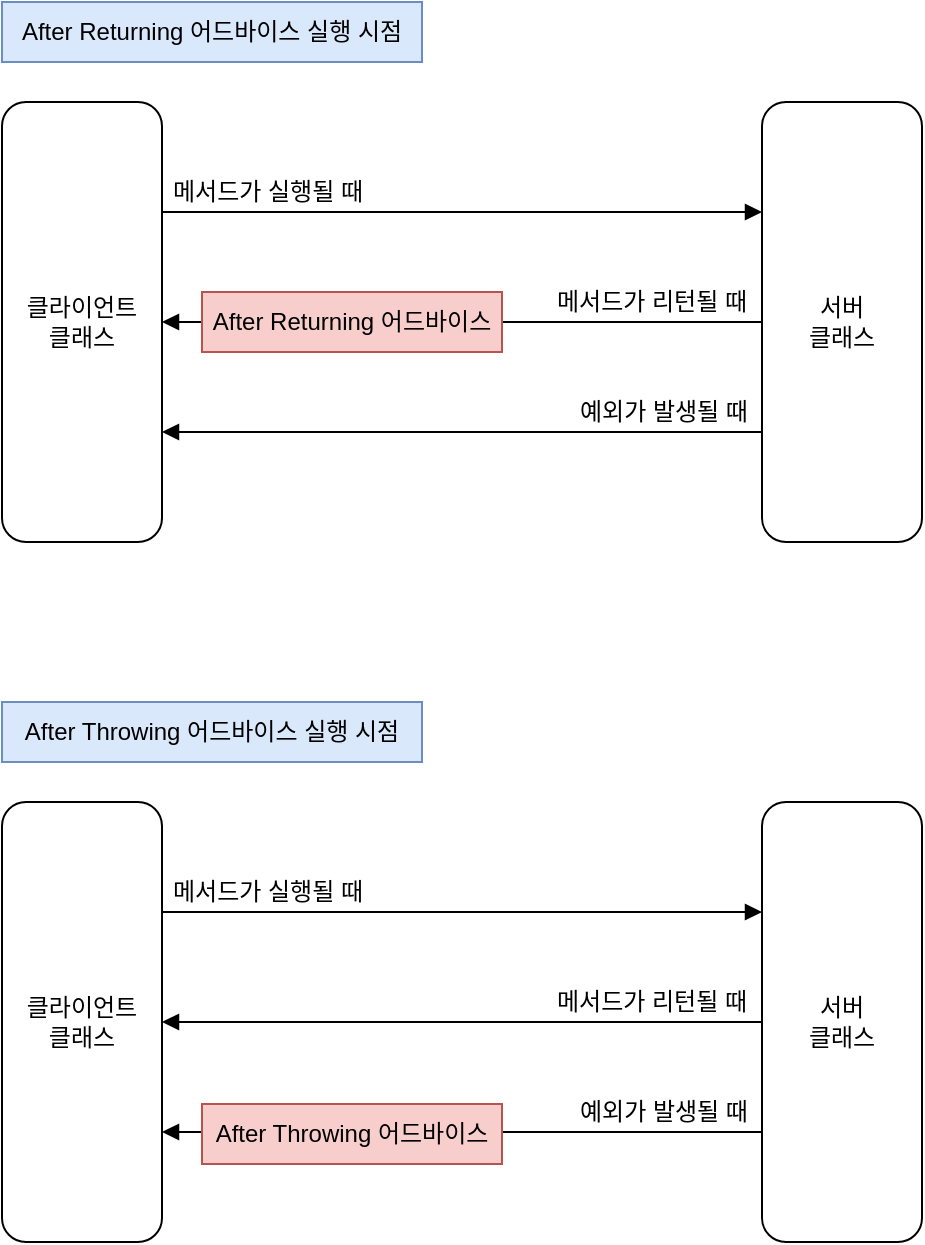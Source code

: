 <mxfile version="22.0.0" type="device">
  <diagram name="페이지-1" id="Z8DlbcTmISl2q6gprPQf">
    <mxGraphModel dx="1114" dy="894" grid="1" gridSize="10" guides="1" tooltips="1" connect="1" arrows="1" fold="1" page="1" pageScale="1" pageWidth="827" pageHeight="1169" math="0" shadow="0">
      <root>
        <mxCell id="0" />
        <mxCell id="1" parent="0" />
        <mxCell id="O1sdwsgHIT84tqkTw0ls-1" style="edgeStyle=orthogonalEdgeStyle;rounded=0;orthogonalLoop=1;jettySize=auto;html=1;exitX=1;exitY=0.25;exitDx=0;exitDy=0;entryX=0;entryY=0.25;entryDx=0;entryDy=0;endArrow=block;endFill=1;" edge="1" parent="1" source="O1sdwsgHIT84tqkTw0ls-3" target="O1sdwsgHIT84tqkTw0ls-5">
          <mxGeometry relative="1" as="geometry" />
        </mxCell>
        <mxCell id="O1sdwsgHIT84tqkTw0ls-2" style="edgeStyle=orthogonalEdgeStyle;rounded=0;orthogonalLoop=1;jettySize=auto;html=1;exitX=1;exitY=0.75;exitDx=0;exitDy=0;entryX=0;entryY=0.75;entryDx=0;entryDy=0;endArrow=none;endFill=0;startArrow=block;startFill=1;" edge="1" parent="1" source="O1sdwsgHIT84tqkTw0ls-3" target="O1sdwsgHIT84tqkTw0ls-5">
          <mxGeometry relative="1" as="geometry" />
        </mxCell>
        <mxCell id="O1sdwsgHIT84tqkTw0ls-3" value="클라이언트&lt;br&gt;클래스" style="rounded=1;whiteSpace=wrap;html=1;" vertex="1" parent="1">
          <mxGeometry x="120" y="80" width="80" height="220" as="geometry" />
        </mxCell>
        <mxCell id="O1sdwsgHIT84tqkTw0ls-4" style="edgeStyle=orthogonalEdgeStyle;rounded=0;orthogonalLoop=1;jettySize=auto;html=1;entryX=1;entryY=0.5;entryDx=0;entryDy=0;endArrow=block;endFill=1;" edge="1" parent="1" source="O1sdwsgHIT84tqkTw0ls-5" target="O1sdwsgHIT84tqkTw0ls-3">
          <mxGeometry relative="1" as="geometry" />
        </mxCell>
        <mxCell id="O1sdwsgHIT84tqkTw0ls-5" value="서버&lt;br&gt;클래스" style="rounded=1;whiteSpace=wrap;html=1;" vertex="1" parent="1">
          <mxGeometry x="500" y="80" width="80" height="220" as="geometry" />
        </mxCell>
        <mxCell id="O1sdwsgHIT84tqkTw0ls-6" value="메서드가 실행될 때" style="text;html=1;strokeColor=none;fillColor=none;align=center;verticalAlign=middle;whiteSpace=wrap;rounded=0;" vertex="1" parent="1">
          <mxGeometry x="198" y="115" width="110" height="20" as="geometry" />
        </mxCell>
        <mxCell id="O1sdwsgHIT84tqkTw0ls-7" value="메서드가 리턴될 때" style="text;html=1;strokeColor=none;fillColor=none;align=center;verticalAlign=middle;whiteSpace=wrap;rounded=0;" vertex="1" parent="1">
          <mxGeometry x="390" y="170" width="110" height="20" as="geometry" />
        </mxCell>
        <mxCell id="O1sdwsgHIT84tqkTw0ls-8" value="예외가 발생될 때" style="text;html=1;strokeColor=none;fillColor=none;align=center;verticalAlign=middle;whiteSpace=wrap;rounded=0;" vertex="1" parent="1">
          <mxGeometry x="396" y="225" width="110" height="20" as="geometry" />
        </mxCell>
        <mxCell id="O1sdwsgHIT84tqkTw0ls-17" value="After Returning 어드바이스 실행 시점" style="text;html=1;strokeColor=#6c8ebf;fillColor=#dae8fc;align=center;verticalAlign=middle;whiteSpace=wrap;rounded=0;" vertex="1" parent="1">
          <mxGeometry x="120" y="30" width="210" height="30" as="geometry" />
        </mxCell>
        <mxCell id="O1sdwsgHIT84tqkTw0ls-18" value="After Throwing 어드바이스 실행 시점" style="text;html=1;strokeColor=#6c8ebf;fillColor=#dae8fc;align=center;verticalAlign=middle;whiteSpace=wrap;rounded=0;" vertex="1" parent="1">
          <mxGeometry x="120" y="380" width="210" height="30" as="geometry" />
        </mxCell>
        <mxCell id="O1sdwsgHIT84tqkTw0ls-19" value="After Returning 어드바이스" style="text;html=1;strokeColor=#b85450;fillColor=#f8cecc;align=center;verticalAlign=middle;whiteSpace=wrap;rounded=0;" vertex="1" parent="1">
          <mxGeometry x="220" y="175" width="150" height="30" as="geometry" />
        </mxCell>
        <mxCell id="O1sdwsgHIT84tqkTw0ls-22" style="edgeStyle=orthogonalEdgeStyle;rounded=0;orthogonalLoop=1;jettySize=auto;html=1;exitX=1;exitY=0.25;exitDx=0;exitDy=0;entryX=0;entryY=0.25;entryDx=0;entryDy=0;endArrow=block;endFill=1;" edge="1" parent="1" source="O1sdwsgHIT84tqkTw0ls-24" target="O1sdwsgHIT84tqkTw0ls-26">
          <mxGeometry relative="1" as="geometry" />
        </mxCell>
        <mxCell id="O1sdwsgHIT84tqkTw0ls-23" style="edgeStyle=orthogonalEdgeStyle;rounded=0;orthogonalLoop=1;jettySize=auto;html=1;exitX=1;exitY=0.75;exitDx=0;exitDy=0;entryX=0;entryY=0.75;entryDx=0;entryDy=0;endArrow=none;endFill=0;startArrow=block;startFill=1;" edge="1" parent="1" source="O1sdwsgHIT84tqkTw0ls-24" target="O1sdwsgHIT84tqkTw0ls-26">
          <mxGeometry relative="1" as="geometry" />
        </mxCell>
        <mxCell id="O1sdwsgHIT84tqkTw0ls-24" value="클라이언트&lt;br&gt;클래스" style="rounded=1;whiteSpace=wrap;html=1;" vertex="1" parent="1">
          <mxGeometry x="120" y="430" width="80" height="220" as="geometry" />
        </mxCell>
        <mxCell id="O1sdwsgHIT84tqkTw0ls-25" style="edgeStyle=orthogonalEdgeStyle;rounded=0;orthogonalLoop=1;jettySize=auto;html=1;entryX=1;entryY=0.5;entryDx=0;entryDy=0;endArrow=block;endFill=1;" edge="1" parent="1" source="O1sdwsgHIT84tqkTw0ls-26" target="O1sdwsgHIT84tqkTw0ls-24">
          <mxGeometry relative="1" as="geometry" />
        </mxCell>
        <mxCell id="O1sdwsgHIT84tqkTw0ls-26" value="서버&lt;br&gt;클래스" style="rounded=1;whiteSpace=wrap;html=1;" vertex="1" parent="1">
          <mxGeometry x="500" y="430" width="80" height="220" as="geometry" />
        </mxCell>
        <mxCell id="O1sdwsgHIT84tqkTw0ls-27" value="메서드가 실행될 때" style="text;html=1;strokeColor=none;fillColor=none;align=center;verticalAlign=middle;whiteSpace=wrap;rounded=0;" vertex="1" parent="1">
          <mxGeometry x="198" y="465" width="110" height="20" as="geometry" />
        </mxCell>
        <mxCell id="O1sdwsgHIT84tqkTw0ls-28" value="메서드가 리턴될 때" style="text;html=1;strokeColor=none;fillColor=none;align=center;verticalAlign=middle;whiteSpace=wrap;rounded=0;" vertex="1" parent="1">
          <mxGeometry x="390" y="520" width="110" height="20" as="geometry" />
        </mxCell>
        <mxCell id="O1sdwsgHIT84tqkTw0ls-29" value="예외가 발생될 때" style="text;html=1;strokeColor=none;fillColor=none;align=center;verticalAlign=middle;whiteSpace=wrap;rounded=0;" vertex="1" parent="1">
          <mxGeometry x="396" y="575" width="110" height="20" as="geometry" />
        </mxCell>
        <mxCell id="O1sdwsgHIT84tqkTw0ls-30" value="After Throwing 어드바이스" style="text;html=1;strokeColor=#b85450;fillColor=#f8cecc;align=center;verticalAlign=middle;whiteSpace=wrap;rounded=0;" vertex="1" parent="1">
          <mxGeometry x="220" y="581" width="150" height="30" as="geometry" />
        </mxCell>
      </root>
    </mxGraphModel>
  </diagram>
</mxfile>

